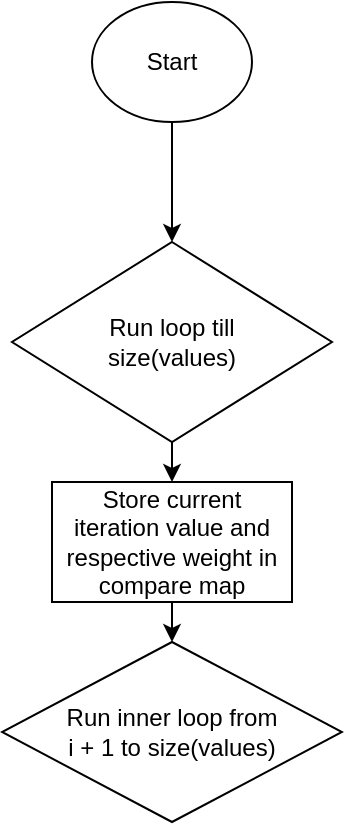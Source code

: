 <mxfile version="13.7.9" type="device"><diagram id="iWHWviy-DqsBGEx4VatY" name="Page-1"><mxGraphModel dx="852" dy="494" grid="1" gridSize="10" guides="1" tooltips="1" connect="1" arrows="1" fold="1" page="1" pageScale="1" pageWidth="850" pageHeight="1100" math="0" shadow="0"><root><mxCell id="0"/><mxCell id="1" parent="0"/><mxCell id="PnvI0PG7tQGK7XMmqIKT-1" value="Start" style="ellipse;whiteSpace=wrap;html=1;" vertex="1" parent="1"><mxGeometry x="380" width="80" height="60" as="geometry"/></mxCell><mxCell id="PnvI0PG7tQGK7XMmqIKT-3" value="Run loop till &lt;br&gt;size(values)" style="rhombus;whiteSpace=wrap;html=1;" vertex="1" parent="1"><mxGeometry x="340" y="120" width="160" height="100" as="geometry"/></mxCell><mxCell id="PnvI0PG7tQGK7XMmqIKT-4" value="" style="endArrow=classic;html=1;exitX=0.5;exitY=1;exitDx=0;exitDy=0;" edge="1" parent="1" source="PnvI0PG7tQGK7XMmqIKT-1" target="PnvI0PG7tQGK7XMmqIKT-3"><mxGeometry width="50" height="50" relative="1" as="geometry"><mxPoint x="400" y="280" as="sourcePoint"/><mxPoint x="450" y="230" as="targetPoint"/></mxGeometry></mxCell><mxCell id="PnvI0PG7tQGK7XMmqIKT-5" value="Run inner loop from&lt;br&gt;i + 1 to size(values)" style="rhombus;whiteSpace=wrap;html=1;" vertex="1" parent="1"><mxGeometry x="335" y="320" width="170" height="90" as="geometry"/></mxCell><mxCell id="PnvI0PG7tQGK7XMmqIKT-6" value="Store current &lt;br&gt;iteration value and respective weight in compare map" style="rounded=0;whiteSpace=wrap;html=1;" vertex="1" parent="1"><mxGeometry x="360" y="240" width="120" height="60" as="geometry"/></mxCell><mxCell id="PnvI0PG7tQGK7XMmqIKT-7" value="" style="endArrow=classic;html=1;exitX=0.5;exitY=1;exitDx=0;exitDy=0;entryX=0.5;entryY=0;entryDx=0;entryDy=0;" edge="1" parent="1" source="PnvI0PG7tQGK7XMmqIKT-3" target="PnvI0PG7tQGK7XMmqIKT-6"><mxGeometry width="50" height="50" relative="1" as="geometry"><mxPoint x="400" y="250" as="sourcePoint"/><mxPoint x="450" y="200" as="targetPoint"/></mxGeometry></mxCell><mxCell id="PnvI0PG7tQGK7XMmqIKT-8" value="" style="endArrow=classic;html=1;exitX=0.5;exitY=1;exitDx=0;exitDy=0;entryX=0.5;entryY=0;entryDx=0;entryDy=0;" edge="1" parent="1" source="PnvI0PG7tQGK7XMmqIKT-6" target="PnvI0PG7tQGK7XMmqIKT-5"><mxGeometry width="50" height="50" relative="1" as="geometry"><mxPoint x="400" y="250" as="sourcePoint"/><mxPoint x="450" y="200" as="targetPoint"/></mxGeometry></mxCell></root></mxGraphModel></diagram></mxfile>